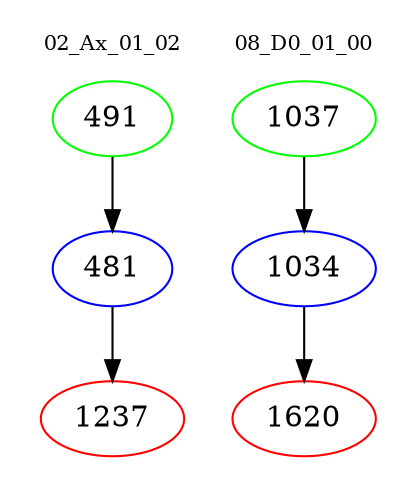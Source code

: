 digraph{
subgraph cluster_0 {
color = white
label = "02_Ax_01_02";
fontsize=10;
T0_491 [label="491", color="green"]
T0_491 -> T0_481 [color="black"]
T0_481 [label="481", color="blue"]
T0_481 -> T0_1237 [color="black"]
T0_1237 [label="1237", color="red"]
}
subgraph cluster_1 {
color = white
label = "08_D0_01_00";
fontsize=10;
T1_1037 [label="1037", color="green"]
T1_1037 -> T1_1034 [color="black"]
T1_1034 [label="1034", color="blue"]
T1_1034 -> T1_1620 [color="black"]
T1_1620 [label="1620", color="red"]
}
}
